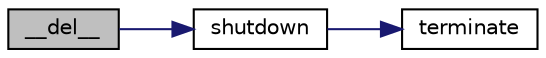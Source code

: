 digraph "__del__"
{
 // LATEX_PDF_SIZE
  edge [fontname="Helvetica",fontsize="10",labelfontname="Helvetica",labelfontsize="10"];
  node [fontname="Helvetica",fontsize="10",shape=record];
  rankdir="LR";
  Node1 [label="__del__",height=0.2,width=0.4,color="black", fillcolor="grey75", style="filled", fontcolor="black",tooltip=" "];
  Node1 -> Node2 [color="midnightblue",fontsize="10",style="solid",fontname="Helvetica"];
  Node2 [label="shutdown",height=0.2,width=0.4,color="black", fillcolor="white", style="filled",URL="$classwp__mover_1_1_w_p_mover.html#a4e585b4095ed93edb4ca197cb2884b10",tooltip=" "];
  Node2 -> Node3 [color="midnightblue",fontsize="10",style="solid",fontname="Helvetica"];
  Node3 [label="terminate",height=0.2,width=0.4,color="black", fillcolor="white", style="filled",URL="$classwp__mover_1_1_w_p_mover.html#a2561ec6ff5ec151676f3e0206e635bb8",tooltip=" "];
}
